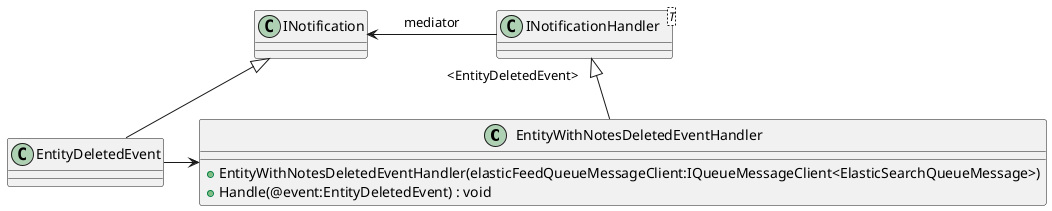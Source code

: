@startuml Entity with notes deleted event

class EntityWithNotesDeletedEventHandler {
    + EntityWithNotesDeletedEventHandler(elasticFeedQueueMessageClient:IQueueMessageClient<ElasticSearchQueueMessage>)
    + Handle(@event:EntityDeletedEvent) : void
}
class "INotificationHandler"<T> {
}
"INotificationHandler" "<EntityDeletedEvent>" <|-- EntityWithNotesDeletedEventHandler

INotification <- INotificationHandler : mediator
EntityDeletedEvent -> EntityWithNotesDeletedEventHandler
INotification <|-- EntityDeletedEvent

@enduml
